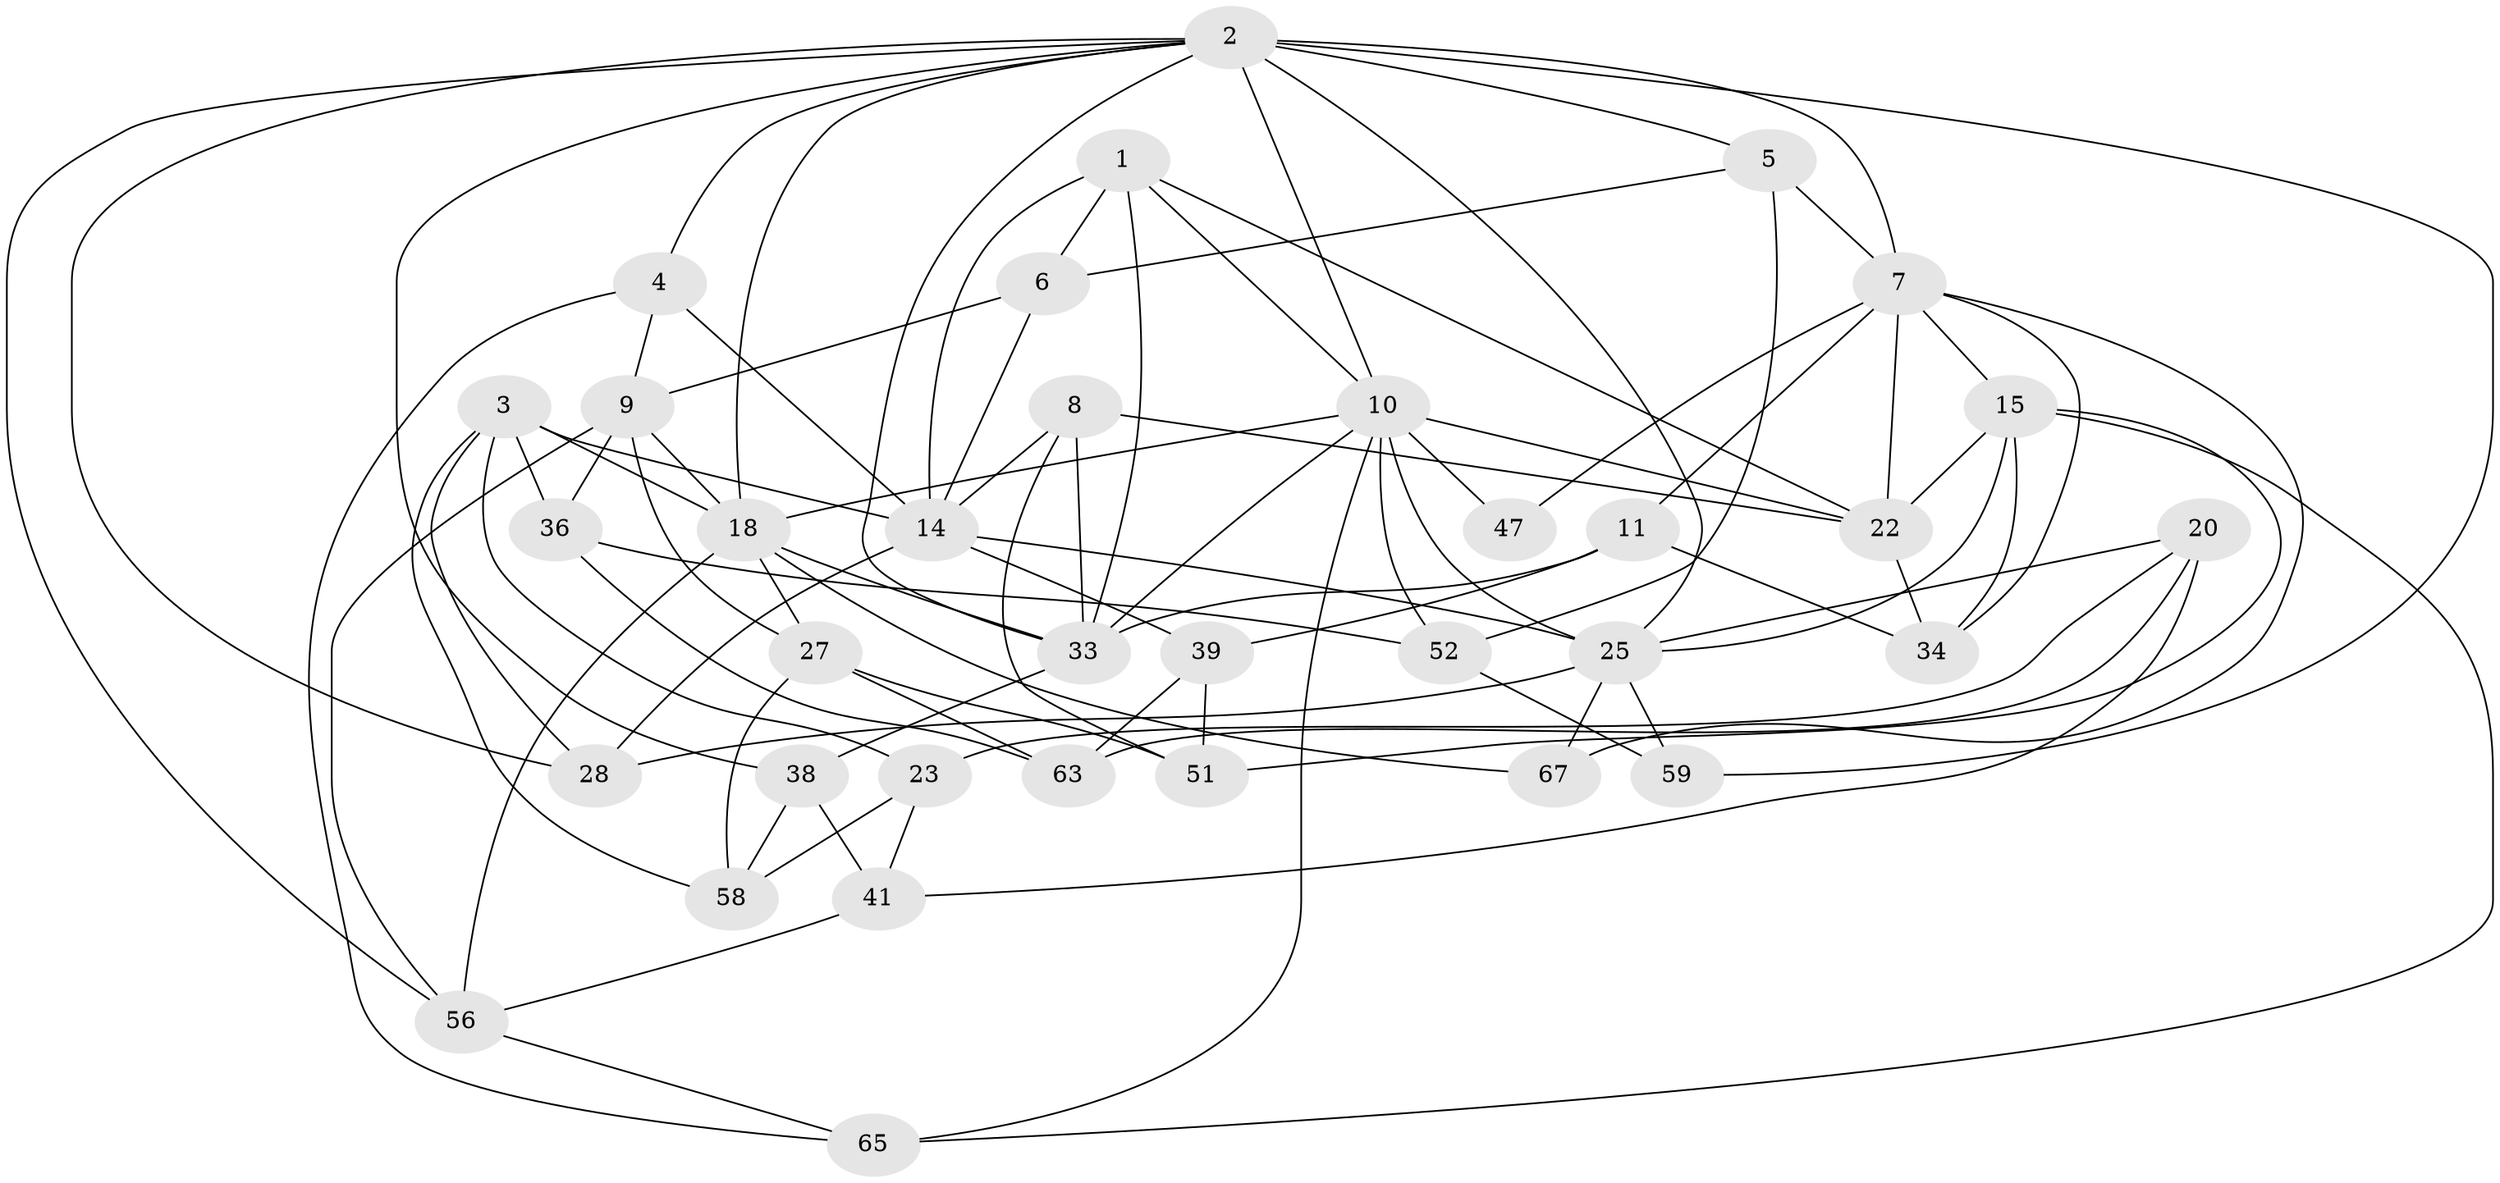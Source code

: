 // original degree distribution, {4: 1.0}
// Generated by graph-tools (version 1.1) at 2025/16/03/09/25 04:16:42]
// undirected, 35 vertices, 89 edges
graph export_dot {
graph [start="1"]
  node [color=gray90,style=filled];
  1 [super="+17+66"];
  2 [super="+53+64+26"];
  3 [super="+12"];
  4;
  5;
  6 [super="+13"];
  7 [super="+46+55+61+68"];
  8 [super="+45"];
  9 [super="+16+31"];
  10 [super="+30+21"];
  11;
  14 [super="+49+37"];
  15 [super="+43+44"];
  18 [super="+19+40"];
  20;
  22 [super="+24"];
  23;
  25 [super="+62+29"];
  27 [super="+70"];
  28;
  33 [super="+48+60"];
  34;
  36;
  38;
  39;
  41;
  47;
  51;
  52;
  56 [super="+57"];
  58;
  59;
  63;
  65;
  67;
  1 -- 14;
  1 -- 6 [weight=2];
  1 -- 33;
  1 -- 22;
  1 -- 10;
  2 -- 7 [weight=2];
  2 -- 59;
  2 -- 5;
  2 -- 18;
  2 -- 56;
  2 -- 10;
  2 -- 33;
  2 -- 4;
  2 -- 38;
  2 -- 25;
  2 -- 28;
  3 -- 36;
  3 -- 28;
  3 -- 14;
  3 -- 18;
  3 -- 58;
  3 -- 23;
  4 -- 65;
  4 -- 9;
  4 -- 14;
  5 -- 6;
  5 -- 52;
  5 -- 7;
  6 -- 14;
  6 -- 9 [weight=2];
  7 -- 11;
  7 -- 47 [weight=2];
  7 -- 15 [weight=3];
  7 -- 67;
  7 -- 22;
  7 -- 34;
  8 -- 51;
  8 -- 14;
  8 -- 33 [weight=2];
  8 -- 22 [weight=2];
  9 -- 27 [weight=2];
  9 -- 56;
  9 -- 18;
  9 -- 36;
  10 -- 22 [weight=2];
  10 -- 33;
  10 -- 18 [weight=2];
  10 -- 25;
  10 -- 47 [weight=2];
  10 -- 65;
  10 -- 52;
  11 -- 34;
  11 -- 33;
  11 -- 39;
  14 -- 28;
  14 -- 25;
  14 -- 39;
  15 -- 34;
  15 -- 51;
  15 -- 22;
  15 -- 65;
  15 -- 25;
  18 -- 67;
  18 -- 27;
  18 -- 56 [weight=2];
  18 -- 33;
  20 -- 41;
  20 -- 23;
  20 -- 63;
  20 -- 25;
  22 -- 34;
  23 -- 58;
  23 -- 41;
  25 -- 59 [weight=2];
  25 -- 67 [weight=2];
  25 -- 28;
  27 -- 63;
  27 -- 51;
  27 -- 58;
  33 -- 38;
  36 -- 52;
  36 -- 63;
  38 -- 58;
  38 -- 41;
  39 -- 51;
  39 -- 63;
  41 -- 56;
  52 -- 59;
  56 -- 65;
}
